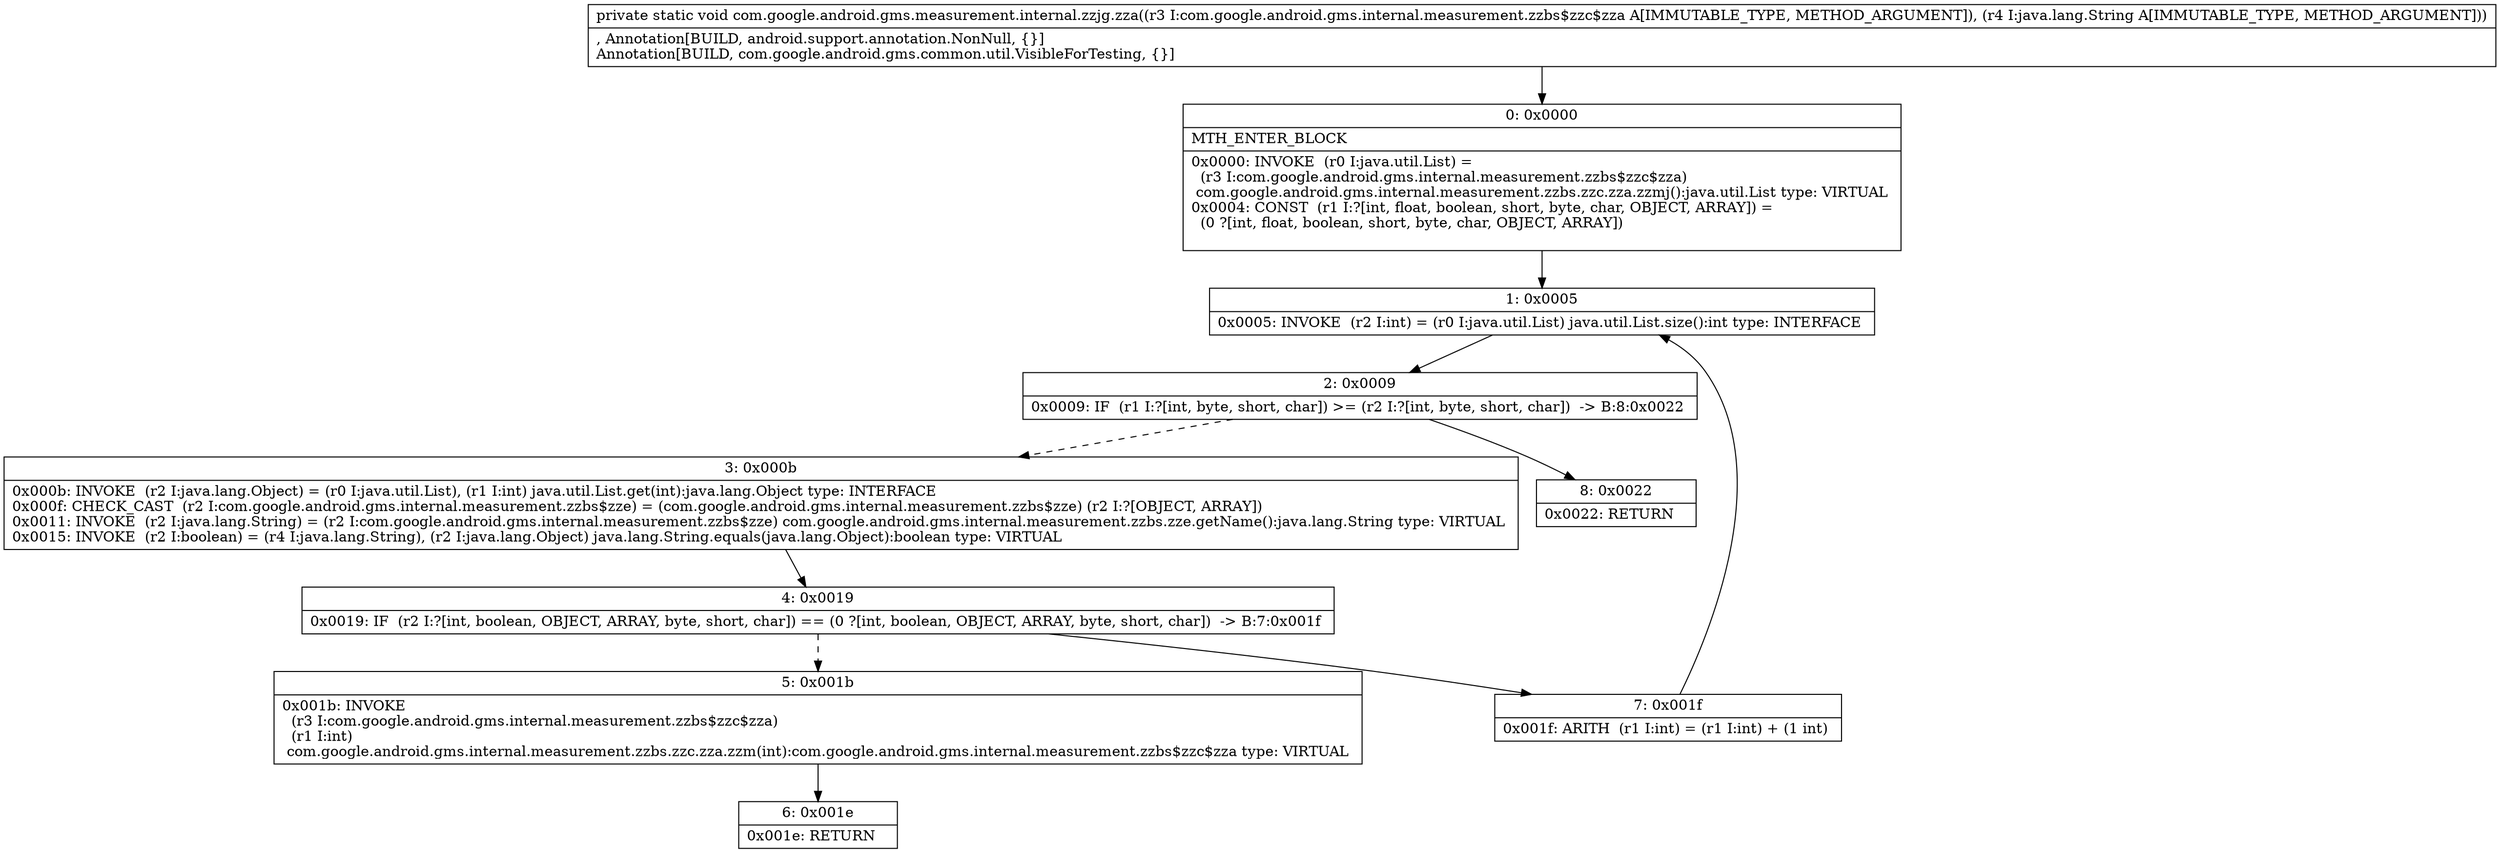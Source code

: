 digraph "CFG forcom.google.android.gms.measurement.internal.zzjg.zza(Lcom\/google\/android\/gms\/internal\/measurement\/zzbs$zzc$zza;Ljava\/lang\/String;)V" {
Node_0 [shape=record,label="{0\:\ 0x0000|MTH_ENTER_BLOCK\l|0x0000: INVOKE  (r0 I:java.util.List) = \l  (r3 I:com.google.android.gms.internal.measurement.zzbs$zzc$zza)\l com.google.android.gms.internal.measurement.zzbs.zzc.zza.zzmj():java.util.List type: VIRTUAL \l0x0004: CONST  (r1 I:?[int, float, boolean, short, byte, char, OBJECT, ARRAY]) = \l  (0 ?[int, float, boolean, short, byte, char, OBJECT, ARRAY])\l \l}"];
Node_1 [shape=record,label="{1\:\ 0x0005|0x0005: INVOKE  (r2 I:int) = (r0 I:java.util.List) java.util.List.size():int type: INTERFACE \l}"];
Node_2 [shape=record,label="{2\:\ 0x0009|0x0009: IF  (r1 I:?[int, byte, short, char]) \>= (r2 I:?[int, byte, short, char])  \-\> B:8:0x0022 \l}"];
Node_3 [shape=record,label="{3\:\ 0x000b|0x000b: INVOKE  (r2 I:java.lang.Object) = (r0 I:java.util.List), (r1 I:int) java.util.List.get(int):java.lang.Object type: INTERFACE \l0x000f: CHECK_CAST  (r2 I:com.google.android.gms.internal.measurement.zzbs$zze) = (com.google.android.gms.internal.measurement.zzbs$zze) (r2 I:?[OBJECT, ARRAY]) \l0x0011: INVOKE  (r2 I:java.lang.String) = (r2 I:com.google.android.gms.internal.measurement.zzbs$zze) com.google.android.gms.internal.measurement.zzbs.zze.getName():java.lang.String type: VIRTUAL \l0x0015: INVOKE  (r2 I:boolean) = (r4 I:java.lang.String), (r2 I:java.lang.Object) java.lang.String.equals(java.lang.Object):boolean type: VIRTUAL \l}"];
Node_4 [shape=record,label="{4\:\ 0x0019|0x0019: IF  (r2 I:?[int, boolean, OBJECT, ARRAY, byte, short, char]) == (0 ?[int, boolean, OBJECT, ARRAY, byte, short, char])  \-\> B:7:0x001f \l}"];
Node_5 [shape=record,label="{5\:\ 0x001b|0x001b: INVOKE  \l  (r3 I:com.google.android.gms.internal.measurement.zzbs$zzc$zza)\l  (r1 I:int)\l com.google.android.gms.internal.measurement.zzbs.zzc.zza.zzm(int):com.google.android.gms.internal.measurement.zzbs$zzc$zza type: VIRTUAL \l}"];
Node_6 [shape=record,label="{6\:\ 0x001e|0x001e: RETURN   \l}"];
Node_7 [shape=record,label="{7\:\ 0x001f|0x001f: ARITH  (r1 I:int) = (r1 I:int) + (1 int) \l}"];
Node_8 [shape=record,label="{8\:\ 0x0022|0x0022: RETURN   \l}"];
MethodNode[shape=record,label="{private static void com.google.android.gms.measurement.internal.zzjg.zza((r3 I:com.google.android.gms.internal.measurement.zzbs$zzc$zza A[IMMUTABLE_TYPE, METHOD_ARGUMENT]), (r4 I:java.lang.String A[IMMUTABLE_TYPE, METHOD_ARGUMENT]))  | , Annotation[BUILD, android.support.annotation.NonNull, \{\}]\lAnnotation[BUILD, com.google.android.gms.common.util.VisibleForTesting, \{\}]\l}"];
MethodNode -> Node_0;
Node_0 -> Node_1;
Node_1 -> Node_2;
Node_2 -> Node_3[style=dashed];
Node_2 -> Node_8;
Node_3 -> Node_4;
Node_4 -> Node_5[style=dashed];
Node_4 -> Node_7;
Node_5 -> Node_6;
Node_7 -> Node_1;
}

